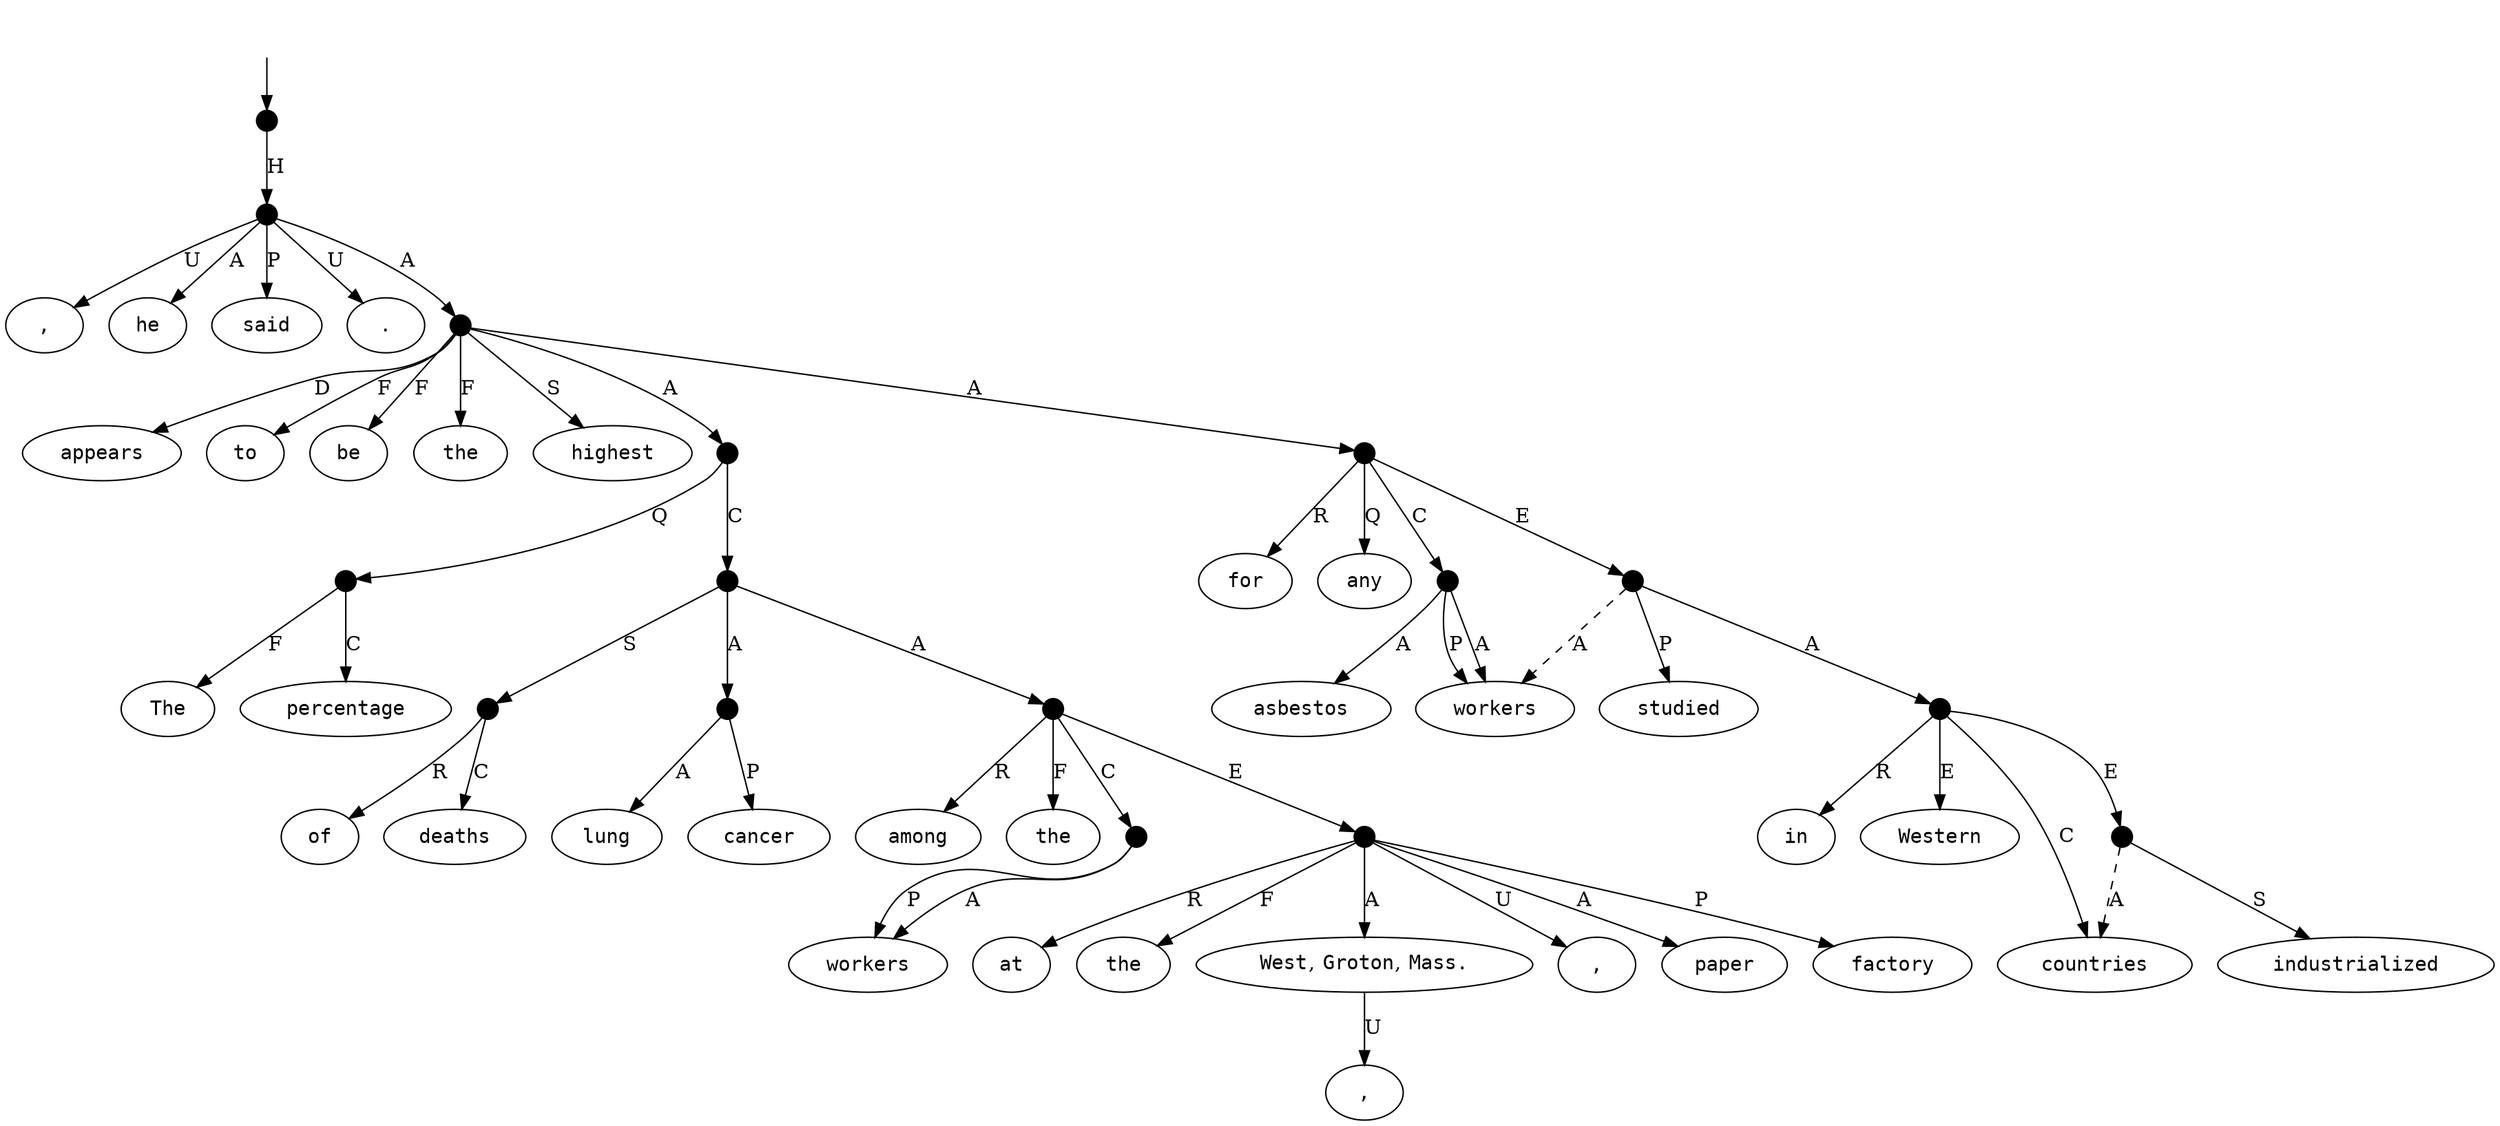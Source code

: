 digraph "20003017" {
  top [ style=invis ];
  top -> 37;
  0 [ label=<<table align="center" border="0" cellspacing="0"><tr><td colspan="2"><font face="Courier">The</font></td></tr></table>> ];
  1 [ label=<<table align="center" border="0" cellspacing="0"><tr><td colspan="2"><font face="Courier">percentage</font></td></tr></table>> ];
  2 [ label=<<table align="center" border="0" cellspacing="0"><tr><td colspan="2"><font face="Courier">of</font></td></tr></table>> ];
  3 [ label=<<table align="center" border="0" cellspacing="0"><tr><td colspan="2"><font face="Courier">lung</font></td></tr></table>> ];
  4 [ label=<<table align="center" border="0" cellspacing="0"><tr><td colspan="2"><font face="Courier">cancer</font></td></tr></table>> ];
  5 [ label=<<table align="center" border="0" cellspacing="0"><tr><td colspan="2"><font face="Courier">deaths</font></td></tr></table>> ];
  6 [ label=<<table align="center" border="0" cellspacing="0"><tr><td colspan="2"><font face="Courier">among</font></td></tr></table>> ];
  7 [ label=<<table align="center" border="0" cellspacing="0"><tr><td colspan="2"><font face="Courier">the</font></td></tr></table>> ];
  8 [ label=<<table align="center" border="0" cellspacing="0"><tr><td colspan="2"><font face="Courier">workers</font></td></tr></table>> ];
  9 [ label=<<table align="center" border="0" cellspacing="0"><tr><td colspan="2"><font face="Courier">at</font></td></tr></table>> ];
  10 [ label=<<table align="center" border="0" cellspacing="0"><tr><td colspan="2"><font face="Courier">the</font></td></tr></table>> ];
  11 [ label=<<table align="center" border="0" cellspacing="0"><tr><td colspan="2"><font face="Courier">West</font>,&nbsp;<font face="Courier">Groton</font>,&nbsp;<font face="Courier">Mass.</font></td></tr></table>> ];
  12 [ label=<<table align="center" border="0" cellspacing="0"><tr><td colspan="2"><font face="Courier">,</font></td></tr></table>> ];
  13 [ label=<<table align="center" border="0" cellspacing="0"><tr><td colspan="2"><font face="Courier">,</font></td></tr></table>> ];
  14 [ label=<<table align="center" border="0" cellspacing="0"><tr><td colspan="2"><font face="Courier">paper</font></td></tr></table>> ];
  15 [ label=<<table align="center" border="0" cellspacing="0"><tr><td colspan="2"><font face="Courier">factory</font></td></tr></table>> ];
  16 [ label=<<table align="center" border="0" cellspacing="0"><tr><td colspan="2"><font face="Courier">appears</font></td></tr></table>> ];
  17 [ label=<<table align="center" border="0" cellspacing="0"><tr><td colspan="2"><font face="Courier">to</font></td></tr></table>> ];
  18 [ label=<<table align="center" border="0" cellspacing="0"><tr><td colspan="2"><font face="Courier">be</font></td></tr></table>> ];
  19 [ label=<<table align="center" border="0" cellspacing="0"><tr><td colspan="2"><font face="Courier">the</font></td></tr></table>> ];
  20 [ label=<<table align="center" border="0" cellspacing="0"><tr><td colspan="2"><font face="Courier">highest</font></td></tr></table>> ];
  21 [ label=<<table align="center" border="0" cellspacing="0"><tr><td colspan="2"><font face="Courier">for</font></td></tr></table>> ];
  22 [ label=<<table align="center" border="0" cellspacing="0"><tr><td colspan="2"><font face="Courier">any</font></td></tr></table>> ];
  23 [ label=<<table align="center" border="0" cellspacing="0"><tr><td colspan="2"><font face="Courier">asbestos</font></td></tr></table>> ];
  24 [ label=<<table align="center" border="0" cellspacing="0"><tr><td colspan="2"><font face="Courier">workers</font></td></tr></table>> ];
  25 [ label=<<table align="center" border="0" cellspacing="0"><tr><td colspan="2"><font face="Courier">studied</font></td></tr></table>> ];
  26 [ label=<<table align="center" border="0" cellspacing="0"><tr><td colspan="2"><font face="Courier">in</font></td></tr></table>> ];
  27 [ label=<<table align="center" border="0" cellspacing="0"><tr><td colspan="2"><font face="Courier">Western</font></td></tr></table>> ];
  28 [ label=<<table align="center" border="0" cellspacing="0"><tr><td colspan="2"><font face="Courier">industrialized</font></td></tr></table>> ];
  29 [ label=<<table align="center" border="0" cellspacing="0"><tr><td colspan="2"><font face="Courier">countries</font></td></tr></table>> ];
  30 [ label=<<table align="center" border="0" cellspacing="0"><tr><td colspan="2"><font face="Courier">,</font></td></tr></table>> ];
  31 [ label=<<table align="center" border="0" cellspacing="0"><tr><td colspan="2"><font face="Courier">he</font></td></tr></table>> ];
  32 [ label=<<table align="center" border="0" cellspacing="0"><tr><td colspan="2"><font face="Courier">said</font></td></tr></table>> ];
  33 [ label=<<table align="center" border="0" cellspacing="0"><tr><td colspan="2"><font face="Courier">.</font></td></tr></table>> ];
  34 [ shape=point, width=0.2 ];
  35 [ shape=point, width=0.2 ];
  36 [ shape=point, width=0.2 ];
  37 [ shape=point, width=0.2 ];
  38 [ shape=point, width=0.2 ];
  39 [ shape=point, width=0.2 ];
  40 [ shape=point, width=0.2 ];
  41 [ shape=point, width=0.2 ];
  42 [ shape=point, width=0.2 ];
  43 [ shape=point, width=0.2 ];
  44 [ shape=point, width=0.2 ];
  45 [ shape=point, width=0.2 ];
  46 [ shape=point, width=0.2 ];
  47 [ shape=point, width=0.2 ];
  48 [ shape=point, width=0.2 ];
  49 [ shape=point, width=0.2 ];
  45 -> 46 [ label="C" ];
  45 -> 21 [ label="R" ];
  42 -> 7 [ label="F" ];
  36 -> 17 [ label="F" ];
  44 -> 14 [ label="A" ];
  44 -> 15 [ label="P" ];
  35 -> 40 [ label="C" ];
  48 -> 26 [ label="R" ];
  40 -> 42 [ label="A" ];
  36 -> 35 [ label="A" ];
  34 -> 0 [ label="F" ];
  44 -> 13 [ label="U" ];
  49 -> 29 [ label="A", style=dashed ];
  11 -> 12 [ label="U" ];
  48 -> 29 [ label="C" ];
  36 -> 20 [ label="S" ];
  43 -> 8 [ label="P" ];
  35 -> 34 [ label="Q" ];
  39 -> 2 [ label="R" ];
  42 -> 44 [ label="E" ];
  49 -> 28 [ label="S" ];
  37 -> 38 [ label="H" ];
  36 -> 19 [ label="F" ];
  39 -> 5 [ label="C" ];
  41 -> 4 [ label="P" ];
  36 -> 16 [ label="D" ];
  34 -> 1 [ label="C" ];
  48 -> 49 [ label="E" ];
  46 -> 24 [ label="P" ];
  40 -> 41 [ label="A" ];
  36 -> 45 [ label="A" ];
  36 -> 18 [ label="F" ];
  46 -> 24 [ label="A" ];
  42 -> 43 [ label="C" ];
  42 -> 6 [ label="R" ];
  47 -> 48 [ label="A" ];
  38 -> 31 [ label="A" ];
  41 -> 3 [ label="A" ];
  38 -> 30 [ label="U" ];
  47 -> 24 [ label="A", style=dashed ];
  44 -> 9 [ label="R" ];
  45 -> 47 [ label="E" ];
  47 -> 25 [ label="P" ];
  44 -> 11 [ label="A" ];
  40 -> 39 [ label="S" ];
  46 -> 23 [ label="A" ];
  48 -> 27 [ label="E" ];
  38 -> 36 [ label="A" ];
  38 -> 32 [ label="P" ];
  45 -> 22 [ label="Q" ];
  43 -> 8 [ label="A" ];
  44 -> 10 [ label="F" ];
  38 -> 33 [ label="U" ];
}

